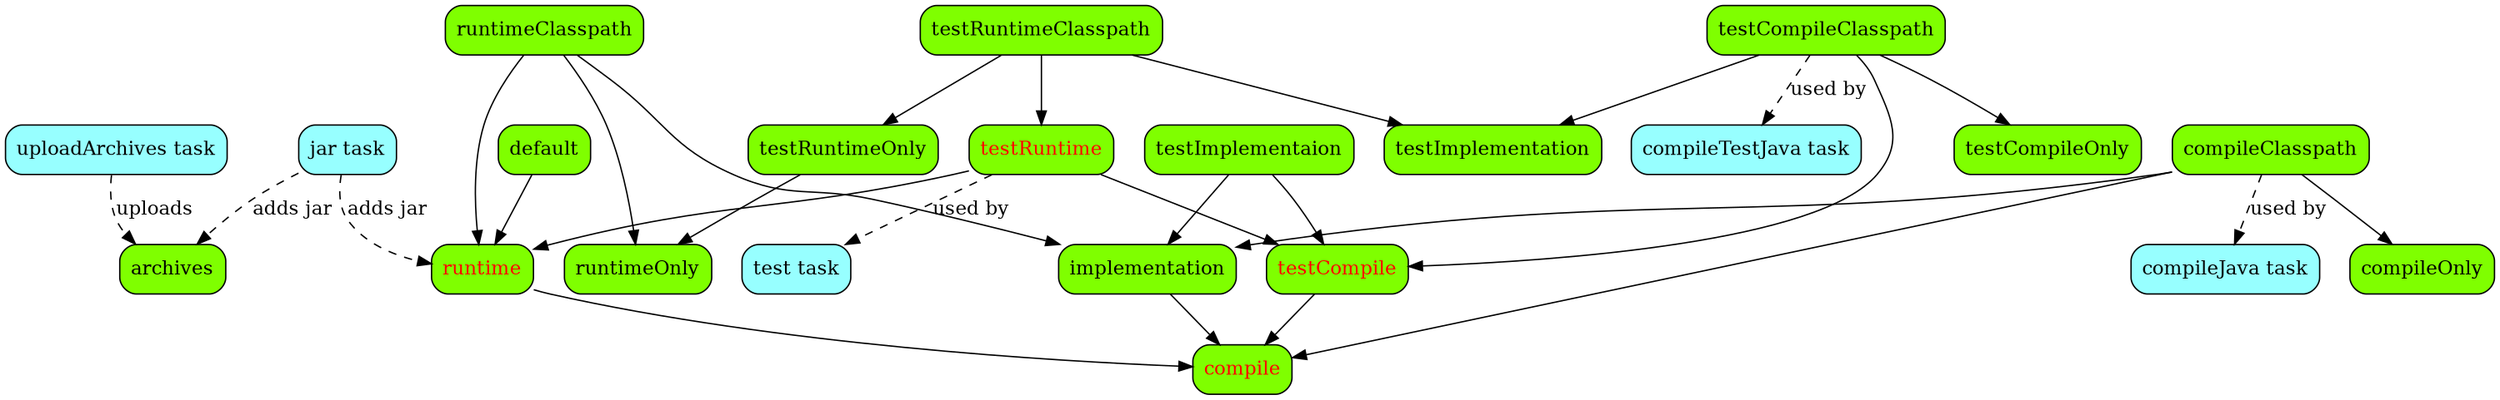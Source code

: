 digraph javaPluginConfigurations {

    size = "20,20"
    splines = true;
    nodesep=0.3;
	node [shape=box style="rounded,filled" fillcolor= chartreuse];

    /* tasks */
    uploadArchives [fillcolor=darkslategray1 label="uploadArchives task"]
    jar [fillcolor=darkslategray1 label="jar task"]
    test [fillcolor=darkslategray1 label="test task"]
    compileJava [fillcolor=darkslategray1 label="compileJava task"]
    compileTestJava [fillcolor=darkslategray1 label="compileTestJava task"]

    /* deprecations */
    compile [fontcolor=red]
    runtime [fontcolor=red]
    testCompile [fontcolor=red]
    testRuntime [fontcolor=red]

    /* configurations */
    implementation -> compile;
    compileClasspath -> {compile compileOnly implementation}
    runtime -> compile
    runtimeClasspath -> {runtimeOnly runtime implementation}
    testCompile -> compile
    testImplementaion -> {testCompile implementation}
    testCompileClasspath -> {testCompile testCompileOnly testImplementation}
    testRuntime -> {runtime testCompile}
    testRuntimeOnly -> runtimeOnly
    testRuntimeClasspath -> {testRuntimeOnly testRuntime testImplementation}
    default -> runtime

    /* tasks */
    uploadArchives -> archives [style=dashed label="uploads"]
    jar -> { archives runtime} [style=dashed label="adds jar"]
    testRuntime -> test [style=dashed label="used by"]
    compileClasspath -> compileJava [style=dashed label="used by"]
    testCompileClasspath -> compileTestJava [style=dashed label="used by"]


    /* invisible edge to control the layout */
    runtimeClasspath -> jar [style=invis]
}
